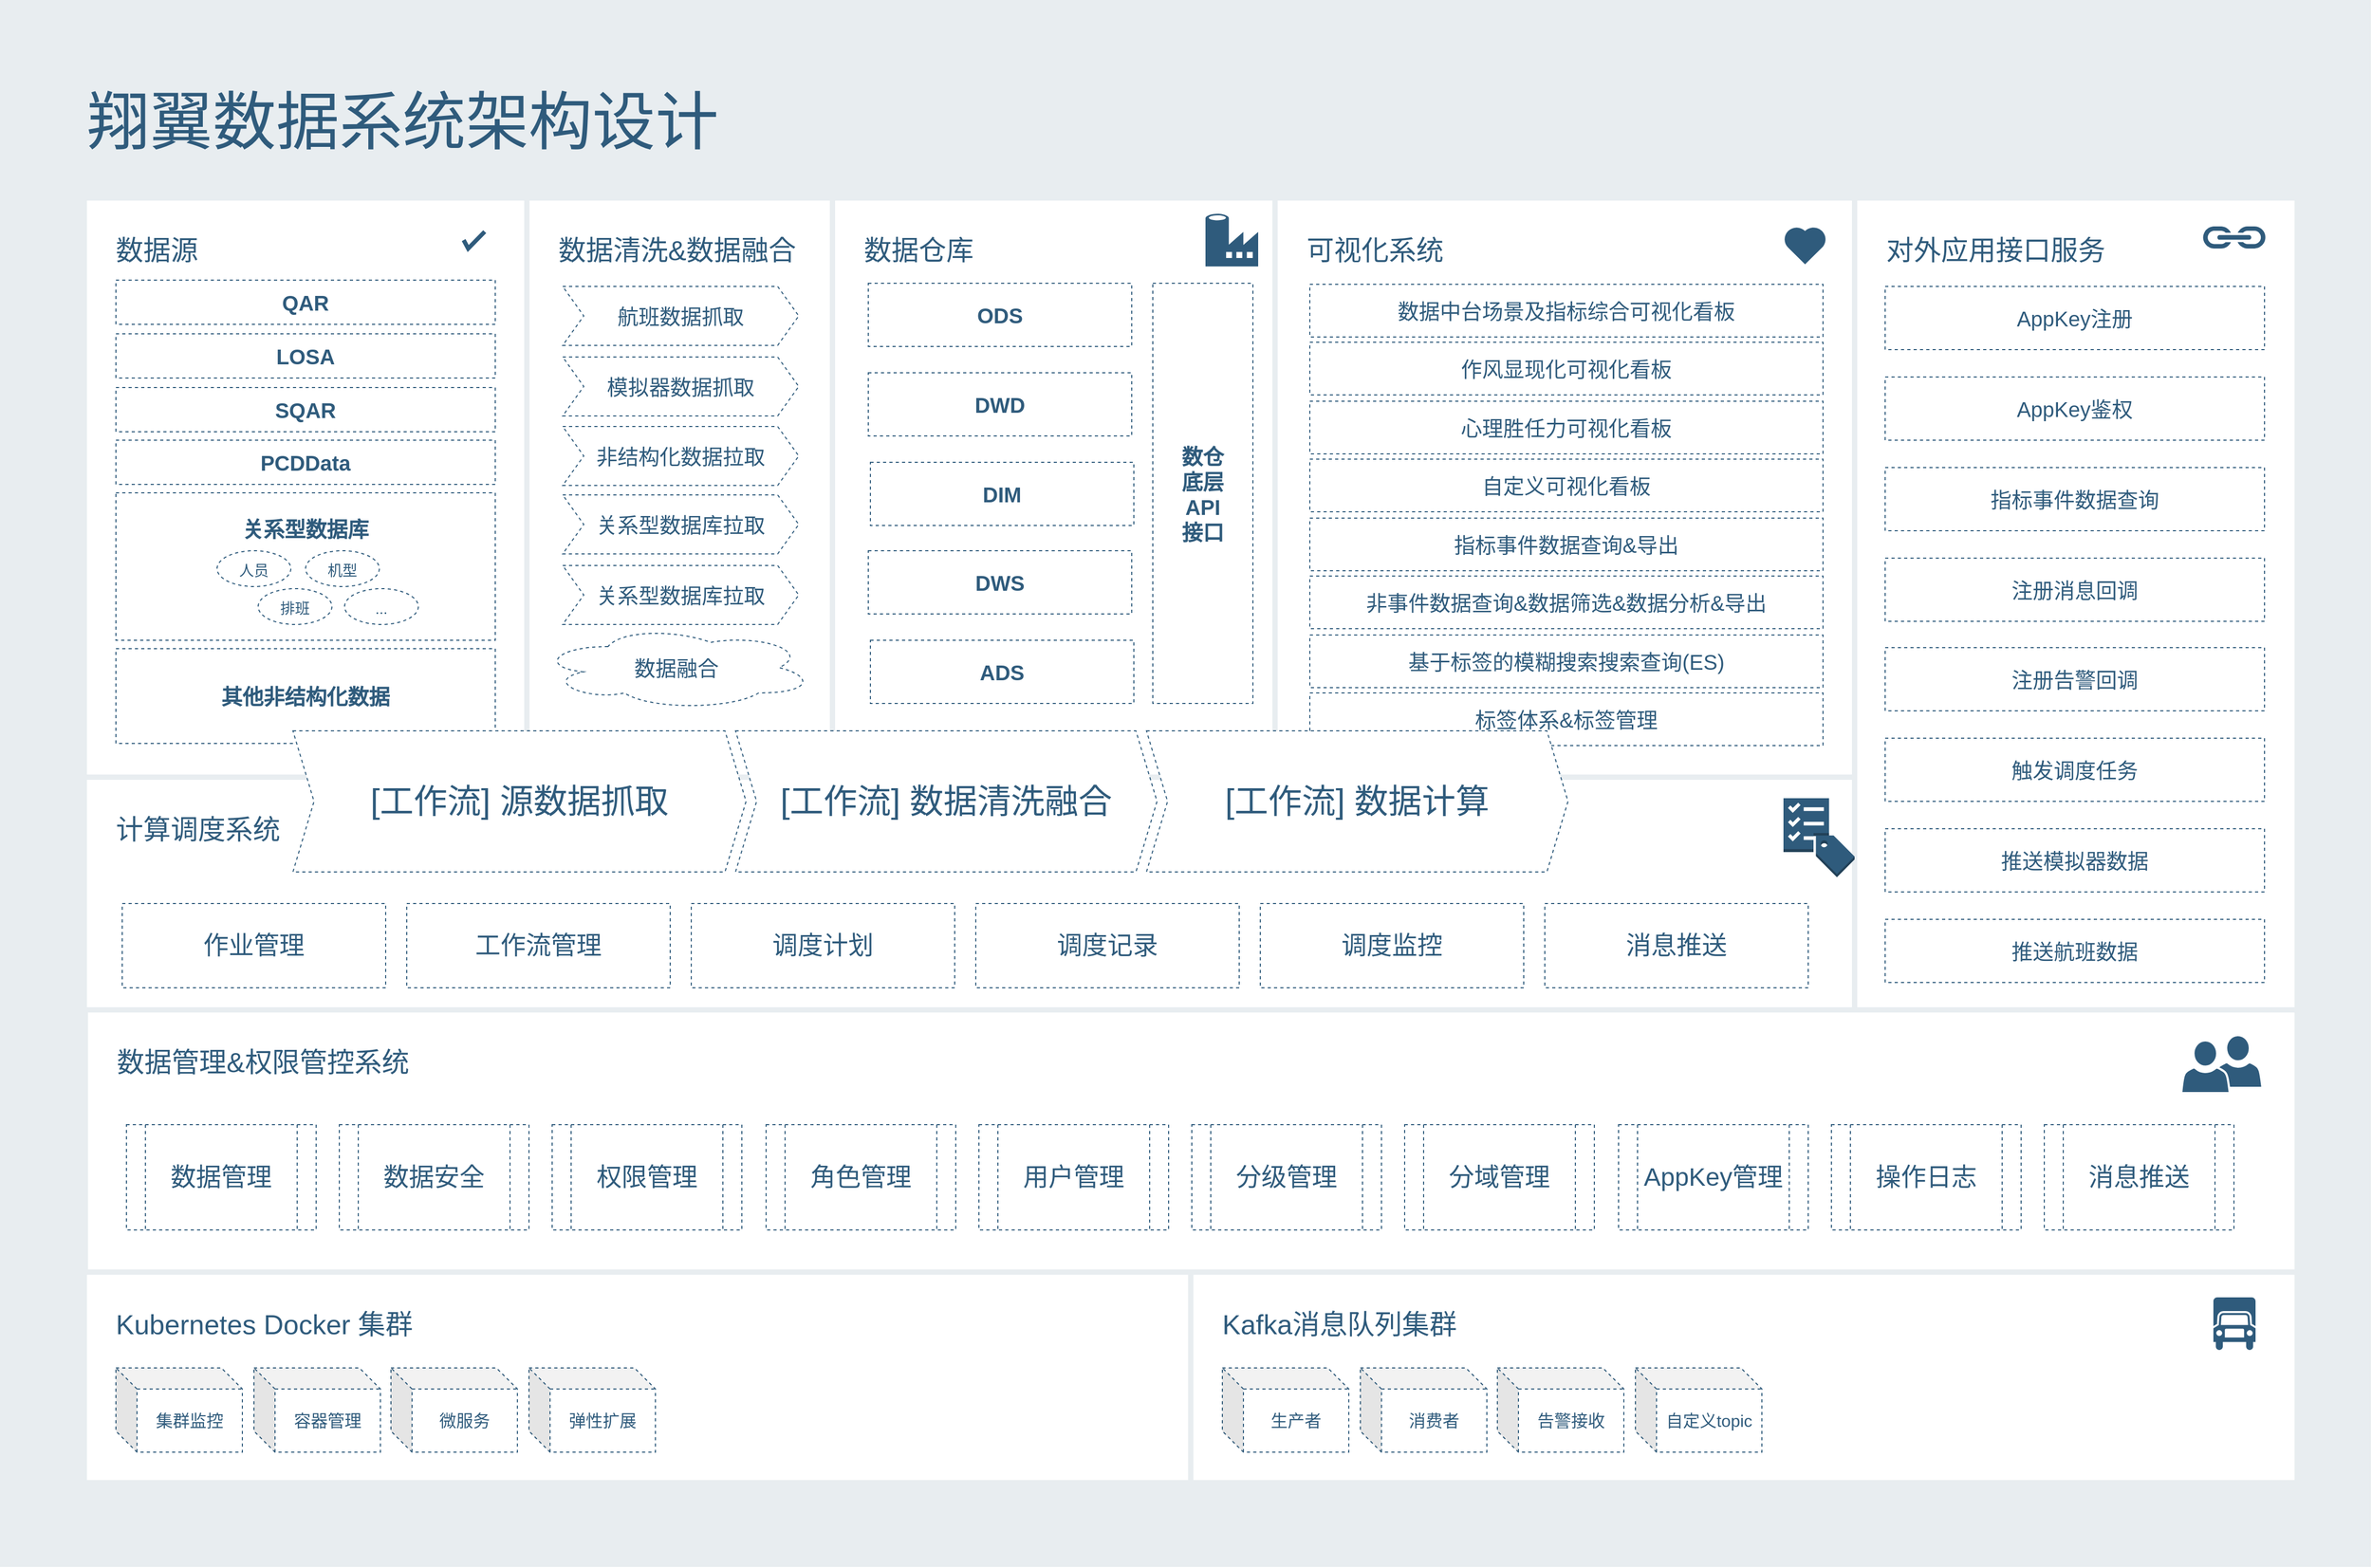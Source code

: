 <mxfile version="20.2.8" type="github">
  <diagram id="07fea595-8f29-1299-0266-81d95cde20df" name="Page-1">
    <mxGraphModel dx="5041" dy="1754" grid="1" gridSize="10" guides="1" tooltips="1" connect="1" arrows="1" fold="1" page="1" pageScale="1" pageWidth="1169" pageHeight="827" background="none" math="0" shadow="0">
      <root>
        <mxCell id="0" />
        <mxCell id="1" parent="0" />
        <mxCell id="698" value="" style="rounded=0;whiteSpace=wrap;html=1;shadow=0;labelBackgroundColor=none;strokeColor=none;strokeWidth=3;fillColor=#e8edf0;fontSize=60;fontColor=#2F5B7C;align=left;" parent="1" vertex="1">
          <mxGeometry x="-2290" y="32" width="2250" height="1488" as="geometry" />
        </mxCell>
        <mxCell id="700" value="&lt;font&gt;&lt;font style=&quot;font-size: 26px&quot;&gt;数据源&lt;/font&gt;&lt;br&gt;&lt;/font&gt;&lt;font style=&quot;font-size: 12px&quot;&gt;&lt;br style=&quot;font-size: 12px&quot;&gt;&lt;br&gt;&lt;/font&gt;&lt;div style=&quot;font-size: 12px&quot;&gt;&lt;br style=&quot;font-size: 12px&quot;&gt;&lt;/div&gt;" style="rounded=0;whiteSpace=wrap;html=1;shadow=0;labelBackgroundColor=none;strokeColor=#e8edf0;strokeWidth=5;fillColor=#ffffff;fontSize=12;fontColor=#2F5B7C;align=left;verticalAlign=top;spacing=30;" parent="1" vertex="1">
          <mxGeometry x="-2210" y="220" width="420" height="550" as="geometry" />
        </mxCell>
        <mxCell id="702" value="&lt;div&gt;&lt;font style=&quot;font-size: 26px;&quot;&gt;数据清洗&amp;amp;数据融合&lt;/font&gt;&lt;br&gt;&lt;/div&gt;&lt;div&gt;&lt;br&gt;&lt;/div&gt;" style="rounded=0;whiteSpace=wrap;html=1;shadow=0;labelBackgroundColor=none;strokeColor=#e8edf0;strokeWidth=5;fillColor=#ffffff;fontSize=12;fontColor=#2F5B7C;align=left;verticalAlign=top;spacing=30;" parent="1" vertex="1">
          <mxGeometry x="-1790" y="220" width="290" height="560" as="geometry" />
        </mxCell>
        <mxCell id="703" value="&lt;div style=&quot;font-size: 26px&quot;&gt;数据仓库&lt;br style=&quot;font-size: 12px;&quot;&gt;&lt;/div&gt;&lt;div&gt;&lt;b&gt;&lt;br&gt;&lt;/b&gt;&lt;/div&gt;&lt;div&gt;&lt;b&gt;&lt;br&gt;&lt;/b&gt;&lt;/div&gt;&lt;div&gt;&lt;b&gt;&lt;br&gt;&lt;/b&gt;&lt;/div&gt;&lt;div style=&quot;font-size: 10px&quot;&gt;&lt;br&gt;&lt;/div&gt;" style="rounded=0;whiteSpace=wrap;html=1;shadow=0;labelBackgroundColor=none;strokeColor=#e8edf0;strokeWidth=5;fillColor=#ffffff;fontSize=12;fontColor=#2F5B7C;align=left;verticalAlign=top;spacing=30;" parent="1" vertex="1">
          <mxGeometry x="-1500" y="220" width="420" height="550" as="geometry" />
        </mxCell>
        <mxCell id="704" value="&lt;div&gt;&lt;font style=&quot;font-size: 26px&quot;&gt;对外应用接口服务&lt;/font&gt;&lt;/div&gt;&lt;div&gt;&lt;br&gt;&lt;/div&gt;&lt;div&gt;&lt;br&gt;&lt;/div&gt;" style="rounded=0;whiteSpace=wrap;html=1;shadow=0;labelBackgroundColor=none;strokeColor=#e8edf0;strokeWidth=5;fillColor=#ffffff;fontSize=12;fontColor=#2F5B7C;align=left;verticalAlign=top;spacing=30;" parent="1" vertex="1">
          <mxGeometry x="-530" y="220" width="420" height="780" as="geometry" />
        </mxCell>
        <mxCell id="705" value="&lt;div&gt;&lt;font style=&quot;font-size: 26px&quot;&gt;可视化系统&lt;/font&gt;&lt;/div&gt;&lt;div&gt;&lt;br&gt;&lt;/div&gt;&lt;div&gt;&lt;br&gt;&lt;/div&gt;&lt;div style=&quot;font-size: 10px&quot;&gt;&lt;br&gt;&lt;/div&gt;" style="rounded=0;whiteSpace=wrap;html=1;shadow=0;labelBackgroundColor=none;strokeColor=#e8edf0;strokeWidth=5;fillColor=#ffffff;fontSize=12;fontColor=#2F5B7C;align=left;verticalAlign=top;spacing=30;" parent="1" vertex="1">
          <mxGeometry x="-1080" y="220" width="550" height="550" as="geometry" />
        </mxCell>
        <mxCell id="706" value="&lt;div style=&quot;font-size: 26px&quot;&gt;&lt;font style=&quot;font-size: 26px&quot;&gt;Kubernetes Docker 集群&lt;/font&gt;&lt;/div&gt;&lt;div&gt;&lt;br&gt;&lt;/div&gt;&lt;div style=&quot;font-size: 16px;&quot;&gt;&lt;br&gt;&lt;/div&gt;&lt;div&gt;&lt;br&gt;&lt;/div&gt;" style="rounded=0;whiteSpace=wrap;html=1;shadow=0;labelBackgroundColor=none;strokeColor=#e8edf0;strokeWidth=5;fillColor=#ffffff;fontSize=12;fontColor=#2F5B7C;align=left;verticalAlign=top;spacing=30;" parent="1" vertex="1">
          <mxGeometry x="-2210" y="1240" width="1050" height="200" as="geometry" />
        </mxCell>
        <mxCell id="707" value="&lt;div style=&quot;font-size: 26px&quot;&gt;&lt;font style=&quot;font-size: 26px&quot;&gt;Kafka消息队列集群&lt;/font&gt;&lt;/div&gt;&lt;div&gt;&lt;br&gt;&lt;/div&gt;&lt;div&gt;&lt;br&gt;&lt;/div&gt;" style="rounded=0;whiteSpace=wrap;html=1;shadow=0;labelBackgroundColor=none;strokeColor=#e8edf0;strokeWidth=5;fillColor=#ffffff;fontSize=12;fontColor=#2F5B7C;align=left;verticalAlign=top;spacing=30;" parent="1" vertex="1">
          <mxGeometry x="-1160" y="1240" width="1050" height="200" as="geometry" />
        </mxCell>
        <mxCell id="708" value="翔翼数据系统架构设计" style="text;html=1;resizable=0;points=[];autosize=1;align=left;verticalAlign=top;spacingTop=-4;fontSize=60;fontColor=#2F5B7C;" parent="1" vertex="1">
          <mxGeometry x="-2210" y="110" width="620" height="80" as="geometry" />
        </mxCell>
        <mxCell id="709" value="" style="html=1;verticalLabelPosition=bottom;labelBackgroundColor=#ffffff;verticalAlign=top;shadow=0;dashed=0;strokeWidth=4;shape=mxgraph.ios7.misc.check;strokeColor=#2F5B7C;fillColor=#ffffff;gradientColor=none;fontSize=12;fontColor=#2F5B7C;align=left;" parent="1" vertex="1">
          <mxGeometry x="-1850" y="252" width="20" height="16" as="geometry" />
        </mxCell>
        <mxCell id="711" value="" style="html=1;verticalLabelPosition=bottom;labelBackgroundColor=#ffffff;verticalAlign=top;strokeWidth=3;strokeColor=none;fillColor=#2F5B7C;shadow=0;dashed=0;shape=mxgraph.ios7.icons.heart;fontSize=12;fontColor=#2F5B7C;align=left;" parent="1" vertex="1">
          <mxGeometry x="-597.5" y="247" width="41" height="36" as="geometry" />
        </mxCell>
        <mxCell id="717" value="" style="shape=image;html=1;verticalAlign=top;verticalLabelPosition=bottom;labelBackgroundColor=#ffffff;imageAspect=0;aspect=fixed;image=https://cdn4.iconfinder.com/data/icons/evil-icons-user-interface/64/price-128.png;shadow=0;strokeColor=#e8edf0;strokeWidth=3;fillColor=#2F5B7C;gradientColor=none;fontSize=10;fontColor=#2F5B7C;align=left;" parent="1" vertex="1">
          <mxGeometry x="-1226" y="1260" width="58" height="58" as="geometry" />
        </mxCell>
        <mxCell id="719" value="" style="shadow=0;dashed=0;html=1;strokeColor=none;fillColor=#2F5B7C;labelPosition=center;verticalLabelPosition=bottom;verticalAlign=top;outlineConnect=0;shape=mxgraph.office.concepts.link;labelBackgroundColor=none;fontSize=10;fontColor=#000000;align=left;" parent="1" vertex="1">
          <mxGeometry x="-200" y="247" width="61" height="21" as="geometry" />
        </mxCell>
        <mxCell id="H14SYPXaXDiF_nDZO379-722" value="&lt;font style=&quot;font-size: 20px;&quot;&gt;&lt;b&gt;ODS&lt;/b&gt;&lt;/font&gt;" style="rounded=0;whiteSpace=wrap;html=1;strokeColor=#2F5B7C;dashed=1;fontColor=#2F5B7C;" parent="1" vertex="1">
          <mxGeometry x="-1466" y="301" width="250" height="60" as="geometry" />
        </mxCell>
        <mxCell id="H14SYPXaXDiF_nDZO379-723" value="&lt;font style=&quot;font-size: 20px;&quot;&gt;&lt;b&gt;DWD&lt;/b&gt;&lt;/font&gt;" style="rounded=0;whiteSpace=wrap;html=1;strokeColor=#2F5B7C;dashed=1;fontColor=#2F5B7C;" parent="1" vertex="1">
          <mxGeometry x="-1466" y="386" width="250" height="60" as="geometry" />
        </mxCell>
        <mxCell id="H14SYPXaXDiF_nDZO379-724" value="&lt;font style=&quot;font-size: 20px;&quot;&gt;&lt;b&gt;DIM&lt;/b&gt;&lt;/font&gt;" style="rounded=0;whiteSpace=wrap;html=1;strokeColor=#2F5B7C;dashed=1;fontColor=#2F5B7C;" parent="1" vertex="1">
          <mxGeometry x="-1464" y="471" width="250" height="60" as="geometry" />
        </mxCell>
        <mxCell id="H14SYPXaXDiF_nDZO379-725" value="&lt;font style=&quot;font-size: 20px;&quot;&gt;&lt;b&gt;DWS&lt;/b&gt;&lt;/font&gt;" style="rounded=0;whiteSpace=wrap;html=1;strokeColor=#2F5B7C;dashed=1;fontColor=#2F5B7C;" parent="1" vertex="1">
          <mxGeometry x="-1466" y="555" width="250" height="60" as="geometry" />
        </mxCell>
        <mxCell id="H14SYPXaXDiF_nDZO379-727" value="&lt;font style=&quot;font-size: 20px;&quot;&gt;&lt;b&gt;ADS&lt;/b&gt;&lt;/font&gt;" style="rounded=0;whiteSpace=wrap;html=1;strokeColor=#2F5B7C;dashed=1;fontColor=#2F5B7C;" parent="1" vertex="1">
          <mxGeometry x="-1464" y="640" width="250" height="60" as="geometry" />
        </mxCell>
        <mxCell id="H14SYPXaXDiF_nDZO379-728" value="&lt;font style=&quot;font-size: 20px;&quot;&gt;&lt;b&gt;数仓&lt;br&gt;底层&lt;br&gt;API&lt;br&gt;接口&lt;br&gt;&lt;/b&gt;&lt;/font&gt;" style="rounded=0;whiteSpace=wrap;html=1;strokeColor=#2F5B7C;dashed=1;fontColor=#2F5B7C;" parent="1" vertex="1">
          <mxGeometry x="-1196" y="301" width="95" height="399" as="geometry" />
        </mxCell>
        <mxCell id="H14SYPXaXDiF_nDZO379-729" value="" style="shadow=0;dashed=0;html=1;strokeColor=none;labelPosition=center;verticalLabelPosition=bottom;verticalAlign=top;shape=mxgraph.mscae.cloud.data_factory;fillColor=#2F5B7C;labelBackgroundColor=none;fontSize=10;fontColor=#2F5B7C;align=left;" parent="1" vertex="1">
          <mxGeometry x="-1146" y="235" width="50" height="50" as="geometry" />
        </mxCell>
        <mxCell id="H14SYPXaXDiF_nDZO379-731" value="&lt;div style=&quot;font-size: 26px&quot;&gt;计算调度系统&lt;br&gt;&lt;/div&gt;" style="rounded=0;whiteSpace=wrap;html=1;shadow=0;labelBackgroundColor=none;strokeColor=#e8edf0;strokeWidth=5;fillColor=#ffffff;fontSize=12;fontColor=#2F5B7C;align=left;verticalAlign=top;spacing=30;" parent="1" vertex="1">
          <mxGeometry x="-2210" y="770" width="1680" height="230" as="geometry" />
        </mxCell>
        <mxCell id="H14SYPXaXDiF_nDZO379-732" value="&lt;font style=&quot;font-size: 20px;&quot;&gt;&lt;b&gt;QAR&lt;/b&gt;&lt;/font&gt;" style="rounded=0;whiteSpace=wrap;html=1;strokeColor=#2F5B7C;dashed=1;fontColor=#2F5B7C;" parent="1" vertex="1">
          <mxGeometry x="-2180" y="298" width="360" height="42" as="geometry" />
        </mxCell>
        <mxCell id="718" value="" style="dashed=0;html=1;shape=mxgraph.aws3.checklist_cost;fillColor=#2F5B7C;gradientColor=none;shadow=0;labelBackgroundColor=none;strokeColor=none;strokeWidth=3;fontSize=10;fontColor=#2F5B7C;align=left;" parent="1" vertex="1">
          <mxGeometry x="-597.5" y="790" width="67.5" height="75" as="geometry" />
        </mxCell>
        <mxCell id="H14SYPXaXDiF_nDZO379-733" value="&lt;div style=&quot;font-size: 26px&quot;&gt;数据管理&amp;amp;权限管控系统&lt;/div&gt;" style="rounded=0;whiteSpace=wrap;html=1;shadow=0;labelBackgroundColor=none;strokeColor=#e8edf0;strokeWidth=5;fillColor=#ffffff;fontSize=12;fontColor=#2F5B7C;align=left;verticalAlign=top;spacing=30;" parent="1" vertex="1">
          <mxGeometry x="-2209" y="991" width="2099" height="249" as="geometry" />
        </mxCell>
        <mxCell id="720" value="" style="group" parent="1" vertex="1" connectable="0">
          <mxGeometry x="-220" y="1020" width="69" height="50" as="geometry" />
        </mxCell>
        <mxCell id="721" value="" style="shadow=0;dashed=0;html=1;strokeColor=#FFFFFF;labelPosition=center;verticalLabelPosition=bottom;verticalAlign=top;outlineConnect=0;shape=mxgraph.office.users.user;fillColor=#2F5B7C;labelBackgroundColor=none;fontSize=10;fontColor=#000000;align=left;strokeWidth=2;" parent="720" vertex="1">
          <mxGeometry x="31" y="-5" width="46" height="50" as="geometry" />
        </mxCell>
        <mxCell id="722" value="" style="shadow=0;dashed=0;html=1;strokeColor=#FFFFFF;labelPosition=center;verticalLabelPosition=bottom;verticalAlign=top;outlineConnect=0;shape=mxgraph.office.users.user;fillColor=#2F5B7C;labelBackgroundColor=none;fontSize=10;fontColor=#000000;align=left;strokeWidth=2;" parent="720" vertex="1">
          <mxGeometry width="46" height="50" as="geometry" />
        </mxCell>
        <mxCell id="H14SYPXaXDiF_nDZO379-736" value="&lt;span style=&quot;font-size: 32px;&quot;&gt;[工作流] 数据清洗融合&lt;/span&gt;" style="shape=step;perimeter=stepPerimeter;whiteSpace=wrap;html=1;fixedSize=1;dashed=1;fontSize=20;fontColor=#2F5B7C;strokeColor=#2F5B7C;" parent="1" vertex="1">
          <mxGeometry x="-1592" y="726" width="400" height="134" as="geometry" />
        </mxCell>
        <mxCell id="H14SYPXaXDiF_nDZO379-738" value="&lt;font style=&quot;font-size: 20px;&quot;&gt;&lt;b&gt;LOSA&lt;/b&gt;&lt;/font&gt;" style="rounded=0;whiteSpace=wrap;html=1;strokeColor=#2F5B7C;dashed=1;fontColor=#2F5B7C;" parent="1" vertex="1">
          <mxGeometry x="-2180" y="349" width="360" height="42" as="geometry" />
        </mxCell>
        <mxCell id="H14SYPXaXDiF_nDZO379-739" value="&lt;font style=&quot;font-size: 20px;&quot;&gt;&lt;b&gt;SQAR&lt;/b&gt;&lt;/font&gt;" style="rounded=0;whiteSpace=wrap;html=1;strokeColor=#2F5B7C;dashed=1;fontColor=#2F5B7C;" parent="1" vertex="1">
          <mxGeometry x="-2180" y="400" width="360" height="42" as="geometry" />
        </mxCell>
        <mxCell id="H14SYPXaXDiF_nDZO379-741" value="&lt;font style=&quot;font-size: 20px;&quot;&gt;&lt;b&gt;关系型数据库&lt;br&gt;&lt;br&gt;&lt;br&gt;&lt;br&gt;&lt;/b&gt;&lt;/font&gt;" style="rounded=0;whiteSpace=wrap;html=1;strokeColor=#2F5B7C;dashed=1;fontColor=#2F5B7C;align=center;" parent="1" vertex="1">
          <mxGeometry x="-2180" y="500" width="360" height="140" as="geometry" />
        </mxCell>
        <mxCell id="H14SYPXaXDiF_nDZO379-740" value="&lt;font style=&quot;font-size: 20px;&quot;&gt;&lt;b&gt;PCDData&lt;/b&gt;&lt;/font&gt;" style="rounded=0;whiteSpace=wrap;html=1;strokeColor=#2F5B7C;dashed=1;fontColor=#2F5B7C;" parent="1" vertex="1">
          <mxGeometry x="-2180" y="450" width="360" height="42" as="geometry" />
        </mxCell>
        <mxCell id="H14SYPXaXDiF_nDZO379-742" value="&lt;font style=&quot;font-size: 20px;&quot;&gt;&lt;b&gt;其他非结构化数据&lt;br&gt;&lt;/b&gt;&lt;/font&gt;" style="rounded=0;whiteSpace=wrap;html=1;strokeColor=#2F5B7C;dashed=1;fontColor=#2F5B7C;align=center;" parent="1" vertex="1">
          <mxGeometry x="-2180" y="648" width="360" height="90" as="geometry" />
        </mxCell>
        <mxCell id="H14SYPXaXDiF_nDZO379-734" value="&lt;font style=&quot;font-size: 32px;&quot;&gt;[工作流] 源数据抓取&lt;/font&gt;" style="shape=step;perimeter=stepPerimeter;whiteSpace=wrap;html=1;fixedSize=1;dashed=1;fontSize=20;fontColor=#2F5B7C;strokeColor=#2F5B7C;" parent="1" vertex="1">
          <mxGeometry x="-2012" y="726" width="430" height="134" as="geometry" />
        </mxCell>
        <mxCell id="H14SYPXaXDiF_nDZO379-743" value="&lt;font style=&quot;font-size: 14px; line-height: 0.1;&quot;&gt;人员&lt;br&gt;&lt;/font&gt;" style="ellipse;whiteSpace=wrap;html=1;dashed=1;fontSize=32;fontColor=#2F5B7C;strokeColor=#2F5B7C;verticalAlign=bottom;" parent="1" vertex="1">
          <mxGeometry x="-2084" y="555" width="70" height="34" as="geometry" />
        </mxCell>
        <mxCell id="H14SYPXaXDiF_nDZO379-744" value="&lt;font style=&quot;font-size: 14px; line-height: 0.1;&quot;&gt;排班&lt;br&gt;&lt;/font&gt;" style="ellipse;whiteSpace=wrap;html=1;dashed=1;fontSize=32;fontColor=#2F5B7C;strokeColor=#2F5B7C;verticalAlign=bottom;" parent="1" vertex="1">
          <mxGeometry x="-2045" y="591" width="70" height="34" as="geometry" />
        </mxCell>
        <mxCell id="H14SYPXaXDiF_nDZO379-745" value="&lt;font style=&quot;font-size: 14px; line-height: 0.1;&quot;&gt;机型&lt;br&gt;&lt;/font&gt;" style="ellipse;whiteSpace=wrap;html=1;dashed=1;fontSize=32;fontColor=#2F5B7C;strokeColor=#2F5B7C;verticalAlign=bottom;" parent="1" vertex="1">
          <mxGeometry x="-2000" y="555" width="70" height="34" as="geometry" />
        </mxCell>
        <mxCell id="H14SYPXaXDiF_nDZO379-747" value="&lt;font style=&quot;font-size: 14px; line-height: 0.1;&quot;&gt;...&lt;br&gt;&lt;/font&gt;" style="ellipse;whiteSpace=wrap;html=1;dashed=1;fontSize=32;fontColor=#2F5B7C;strokeColor=#2F5B7C;verticalAlign=bottom;" parent="1" vertex="1">
          <mxGeometry x="-1963" y="591" width="70" height="34" as="geometry" />
        </mxCell>
        <mxCell id="H14SYPXaXDiF_nDZO379-752" value="&lt;font style=&quot;font-size: 20px;&quot;&gt;航班数据抓取&lt;/font&gt;" style="shape=step;perimeter=stepPerimeter;whiteSpace=wrap;html=1;fixedSize=1;dashed=1;fontSize=14;fontColor=#2F5B7C;strokeColor=#2F5B7C;" parent="1" vertex="1">
          <mxGeometry x="-1756" y="304" width="224" height="56" as="geometry" />
        </mxCell>
        <mxCell id="H14SYPXaXDiF_nDZO379-753" value="&lt;font style=&quot;font-size: 20px;&quot;&gt;模拟器数据抓取&lt;/font&gt;" style="shape=step;perimeter=stepPerimeter;whiteSpace=wrap;html=1;fixedSize=1;dashed=1;fontSize=14;fontColor=#2F5B7C;strokeColor=#2F5B7C;" parent="1" vertex="1">
          <mxGeometry x="-1756" y="371" width="224" height="56" as="geometry" />
        </mxCell>
        <mxCell id="H14SYPXaXDiF_nDZO379-754" value="&lt;font style=&quot;font-size: 20px;&quot;&gt;非结构化数据拉取&lt;/font&gt;" style="shape=step;perimeter=stepPerimeter;whiteSpace=wrap;html=1;fixedSize=1;dashed=1;fontSize=14;fontColor=#2F5B7C;strokeColor=#2F5B7C;" parent="1" vertex="1">
          <mxGeometry x="-1756" y="437" width="224" height="56" as="geometry" />
        </mxCell>
        <mxCell id="H14SYPXaXDiF_nDZO379-755" value="&lt;span style=&quot;font-size: 20px;&quot;&gt;关系型数据库拉取&lt;/span&gt;" style="shape=step;perimeter=stepPerimeter;whiteSpace=wrap;html=1;fixedSize=1;dashed=1;fontSize=14;fontColor=#2F5B7C;strokeColor=#2F5B7C;" parent="1" vertex="1">
          <mxGeometry x="-1756" y="502" width="224" height="56" as="geometry" />
        </mxCell>
        <mxCell id="H14SYPXaXDiF_nDZO379-756" value="&lt;span style=&quot;font-size: 20px;&quot;&gt;关系型数据库拉取&lt;/span&gt;" style="shape=step;perimeter=stepPerimeter;whiteSpace=wrap;html=1;fixedSize=1;dashed=1;fontSize=14;fontColor=#2F5B7C;strokeColor=#2F5B7C;" parent="1" vertex="1">
          <mxGeometry x="-1756" y="569" width="224" height="56" as="geometry" />
        </mxCell>
        <mxCell id="H14SYPXaXDiF_nDZO379-758" value="数据融合" style="ellipse;shape=cloud;whiteSpace=wrap;html=1;dashed=1;fontSize=20;fontColor=#2F5B7C;strokeColor=#2F5B7C;" parent="1" vertex="1">
          <mxGeometry x="-1778" y="626" width="260" height="80" as="geometry" />
        </mxCell>
        <mxCell id="716" value="" style="shape=mxgraph.signs.transportation.truck_6;html=1;fillColor=#2F5B7C;strokeColor=none;verticalLabelPosition=bottom;verticalAlign=top;align=center;shadow=0;labelBackgroundColor=none;fontSize=10;fontColor=#2F5B7C;aspect=fixed;" parent="1" vertex="1">
          <mxGeometry x="-189.5" y="1264" width="40" height="50" as="geometry" />
        </mxCell>
        <mxCell id="H14SYPXaXDiF_nDZO379-760" value="AppKey注册" style="rounded=0;whiteSpace=wrap;html=1;dashed=1;fontSize=20;fontColor=#2F5B7C;strokeColor=#2F5B7C;" parent="1" vertex="1">
          <mxGeometry x="-501" y="304" width="360" height="60" as="geometry" />
        </mxCell>
        <mxCell id="H14SYPXaXDiF_nDZO379-761" value="AppKey鉴权" style="rounded=0;whiteSpace=wrap;html=1;dashed=1;fontSize=20;fontColor=#2F5B7C;strokeColor=#2F5B7C;" parent="1" vertex="1">
          <mxGeometry x="-501" y="390" width="360" height="60" as="geometry" />
        </mxCell>
        <mxCell id="H14SYPXaXDiF_nDZO379-762" value="集群监控" style="shape=cube;whiteSpace=wrap;html=1;boundedLbl=1;backgroundOutline=1;darkOpacity=0.05;darkOpacity2=0.1;dashed=1;fontSize=16;fontColor=#2F5B7C;strokeColor=#2F5B7C;" parent="1" vertex="1">
          <mxGeometry x="-2180" y="1331" width="120" height="80" as="geometry" />
        </mxCell>
        <mxCell id="H14SYPXaXDiF_nDZO379-763" value="容器管理" style="shape=cube;whiteSpace=wrap;html=1;boundedLbl=1;backgroundOutline=1;darkOpacity=0.05;darkOpacity2=0.1;dashed=1;fontSize=16;fontColor=#2F5B7C;strokeColor=#2F5B7C;" parent="1" vertex="1">
          <mxGeometry x="-2049" y="1331" width="120" height="80" as="geometry" />
        </mxCell>
        <mxCell id="H14SYPXaXDiF_nDZO379-764" value="微服务" style="shape=cube;whiteSpace=wrap;html=1;boundedLbl=1;backgroundOutline=1;darkOpacity=0.05;darkOpacity2=0.1;dashed=1;fontSize=16;fontColor=#2F5B7C;strokeColor=#2F5B7C;" parent="1" vertex="1">
          <mxGeometry x="-1919" y="1331" width="120" height="80" as="geometry" />
        </mxCell>
        <mxCell id="H14SYPXaXDiF_nDZO379-765" value="弹性扩展" style="shape=cube;whiteSpace=wrap;html=1;boundedLbl=1;backgroundOutline=1;darkOpacity=0.05;darkOpacity2=0.1;dashed=1;fontSize=16;fontColor=#2F5B7C;strokeColor=#2F5B7C;" parent="1" vertex="1">
          <mxGeometry x="-1788" y="1331" width="120" height="80" as="geometry" />
        </mxCell>
        <mxCell id="H14SYPXaXDiF_nDZO379-766" value="生产者" style="shape=cube;whiteSpace=wrap;html=1;boundedLbl=1;backgroundOutline=1;darkOpacity=0.05;darkOpacity2=0.1;dashed=1;fontSize=16;fontColor=#2F5B7C;strokeColor=#2F5B7C;" parent="1" vertex="1">
          <mxGeometry x="-1130" y="1331" width="120" height="80" as="geometry" />
        </mxCell>
        <mxCell id="H14SYPXaXDiF_nDZO379-767" value="消费者" style="shape=cube;whiteSpace=wrap;html=1;boundedLbl=1;backgroundOutline=1;darkOpacity=0.05;darkOpacity2=0.1;dashed=1;fontSize=16;fontColor=#2F5B7C;strokeColor=#2F5B7C;" parent="1" vertex="1">
          <mxGeometry x="-999" y="1331" width="120" height="80" as="geometry" />
        </mxCell>
        <mxCell id="H14SYPXaXDiF_nDZO379-768" value="告警接收" style="shape=cube;whiteSpace=wrap;html=1;boundedLbl=1;backgroundOutline=1;darkOpacity=0.05;darkOpacity2=0.1;dashed=1;fontSize=16;fontColor=#2F5B7C;strokeColor=#2F5B7C;" parent="1" vertex="1">
          <mxGeometry x="-869" y="1331" width="120" height="80" as="geometry" />
        </mxCell>
        <mxCell id="H14SYPXaXDiF_nDZO379-769" value="自定义topic" style="shape=cube;whiteSpace=wrap;html=1;boundedLbl=1;backgroundOutline=1;darkOpacity=0.05;darkOpacity2=0.1;dashed=1;fontSize=16;fontColor=#2F5B7C;strokeColor=#2F5B7C;" parent="1" vertex="1">
          <mxGeometry x="-738" y="1331" width="120" height="80" as="geometry" />
        </mxCell>
        <mxCell id="H14SYPXaXDiF_nDZO379-771" value="&lt;font style=&quot;font-size: 24px;&quot;&gt;权限管理&lt;/font&gt;" style="shape=process;whiteSpace=wrap;html=1;backgroundOutline=1;dashed=1;fontSize=16;fontColor=#2F5B7C;strokeColor=#2F5B7C;" parent="1" vertex="1">
          <mxGeometry x="-1766" y="1100" width="180" height="100" as="geometry" />
        </mxCell>
        <mxCell id="H14SYPXaXDiF_nDZO379-775" value="&lt;font style=&quot;font-size: 24px;&quot;&gt;角色管理&lt;/font&gt;" style="shape=process;whiteSpace=wrap;html=1;backgroundOutline=1;dashed=1;fontSize=16;fontColor=#2F5B7C;strokeColor=#2F5B7C;" parent="1" vertex="1">
          <mxGeometry x="-1563" y="1100" width="180" height="100" as="geometry" />
        </mxCell>
        <mxCell id="H14SYPXaXDiF_nDZO379-776" value="&lt;font style=&quot;font-size: 24px;&quot;&gt;用户管理&lt;/font&gt;" style="shape=process;whiteSpace=wrap;html=1;backgroundOutline=1;dashed=1;fontSize=16;fontColor=#2F5B7C;strokeColor=#2F5B7C;" parent="1" vertex="1">
          <mxGeometry x="-1361" y="1100" width="180" height="100" as="geometry" />
        </mxCell>
        <mxCell id="H14SYPXaXDiF_nDZO379-777" value="&lt;font style=&quot;font-size: 24px;&quot;&gt;分级管理&lt;/font&gt;" style="shape=process;whiteSpace=wrap;html=1;backgroundOutline=1;dashed=1;fontSize=16;fontColor=#2F5B7C;strokeColor=#2F5B7C;" parent="1" vertex="1">
          <mxGeometry x="-1159" y="1100" width="180" height="100" as="geometry" />
        </mxCell>
        <mxCell id="H14SYPXaXDiF_nDZO379-778" value="&lt;font style=&quot;font-size: 24px;&quot;&gt;分域管理&lt;/font&gt;" style="shape=process;whiteSpace=wrap;html=1;backgroundOutline=1;dashed=1;fontSize=16;fontColor=#2F5B7C;strokeColor=#2F5B7C;" parent="1" vertex="1">
          <mxGeometry x="-957" y="1100" width="180" height="100" as="geometry" />
        </mxCell>
        <mxCell id="H14SYPXaXDiF_nDZO379-779" value="&lt;font style=&quot;font-size: 24px;&quot;&gt;数据管理&lt;/font&gt;" style="shape=process;whiteSpace=wrap;html=1;backgroundOutline=1;dashed=1;fontSize=16;fontColor=#2F5B7C;strokeColor=#2F5B7C;" parent="1" vertex="1">
          <mxGeometry x="-2170" y="1100" width="180" height="100" as="geometry" />
        </mxCell>
        <mxCell id="H14SYPXaXDiF_nDZO379-780" value="&lt;font style=&quot;font-size: 24px;&quot;&gt;数据安全&lt;/font&gt;" style="shape=process;whiteSpace=wrap;html=1;backgroundOutline=1;dashed=1;fontSize=16;fontColor=#2F5B7C;strokeColor=#2F5B7C;" parent="1" vertex="1">
          <mxGeometry x="-1968" y="1100" width="180" height="100" as="geometry" />
        </mxCell>
        <mxCell id="H14SYPXaXDiF_nDZO379-781" value="&lt;font style=&quot;font-size: 24px;&quot;&gt;作业管理&lt;/font&gt;" style="rounded=0;whiteSpace=wrap;html=1;strokeColor=#2F5B7C;dashed=1;fontColor=#2F5B7C;" parent="1" vertex="1">
          <mxGeometry x="-2174" y="890" width="250" height="80" as="geometry" />
        </mxCell>
        <mxCell id="H14SYPXaXDiF_nDZO379-782" value="&lt;font style=&quot;font-size: 24px;&quot;&gt;工作流管理&lt;/font&gt;" style="rounded=0;whiteSpace=wrap;html=1;strokeColor=#2F5B7C;dashed=1;fontColor=#2F5B7C;" parent="1" vertex="1">
          <mxGeometry x="-1904" y="890" width="250" height="80" as="geometry" />
        </mxCell>
        <mxCell id="H14SYPXaXDiF_nDZO379-783" value="&lt;span style=&quot;font-size: 24px;&quot;&gt;调度计划&lt;/span&gt;" style="rounded=0;whiteSpace=wrap;html=1;strokeColor=#2F5B7C;dashed=1;fontColor=#2F5B7C;" parent="1" vertex="1">
          <mxGeometry x="-1634" y="890" width="250" height="80" as="geometry" />
        </mxCell>
        <mxCell id="H14SYPXaXDiF_nDZO379-784" value="&lt;span style=&quot;font-size: 24px;&quot;&gt;调度记录&lt;/span&gt;" style="rounded=0;whiteSpace=wrap;html=1;strokeColor=#2F5B7C;dashed=1;fontColor=#2F5B7C;" parent="1" vertex="1">
          <mxGeometry x="-1364" y="890" width="250" height="80" as="geometry" />
        </mxCell>
        <mxCell id="H14SYPXaXDiF_nDZO379-785" value="&lt;span style=&quot;font-size: 24px;&quot;&gt;调度监控&lt;/span&gt;" style="rounded=0;whiteSpace=wrap;html=1;strokeColor=#2F5B7C;dashed=1;fontColor=#2F5B7C;" parent="1" vertex="1">
          <mxGeometry x="-1094" y="890" width="250" height="80" as="geometry" />
        </mxCell>
        <mxCell id="H14SYPXaXDiF_nDZO379-786" value="&lt;span style=&quot;font-size: 24px;&quot;&gt;消息推送&lt;/span&gt;" style="rounded=0;whiteSpace=wrap;html=1;strokeColor=#2F5B7C;dashed=1;fontColor=#2F5B7C;" parent="1" vertex="1">
          <mxGeometry x="-824" y="890" width="250" height="80" as="geometry" />
        </mxCell>
        <mxCell id="H14SYPXaXDiF_nDZO379-787" value="&lt;font style=&quot;font-size: 24px;&quot;&gt;操作日志&lt;/font&gt;" style="shape=process;whiteSpace=wrap;html=1;backgroundOutline=1;dashed=1;fontSize=16;fontColor=#2F5B7C;strokeColor=#2F5B7C;" parent="1" vertex="1">
          <mxGeometry x="-552" y="1100" width="180" height="100" as="geometry" />
        </mxCell>
        <mxCell id="H14SYPXaXDiF_nDZO379-788" value="&lt;font style=&quot;font-size: 24px;&quot;&gt;消息推送&lt;/font&gt;" style="shape=process;whiteSpace=wrap;html=1;backgroundOutline=1;dashed=1;fontSize=16;fontColor=#2F5B7C;strokeColor=#2F5B7C;" parent="1" vertex="1">
          <mxGeometry x="-350" y="1100" width="180" height="100" as="geometry" />
        </mxCell>
        <mxCell id="H14SYPXaXDiF_nDZO379-789" value="&lt;font style=&quot;font-size: 20px;&quot;&gt;基于标签的模糊搜索搜索查询(ES)&lt;/font&gt;" style="rounded=0;whiteSpace=wrap;html=1;strokeColor=#2F5B7C;dashed=1;fontColor=#2F5B7C;" parent="1" vertex="1">
          <mxGeometry x="-1047" y="635" width="487" height="50" as="geometry" />
        </mxCell>
        <mxCell id="H14SYPXaXDiF_nDZO379-790" value="&lt;font style=&quot;font-size: 20px;&quot;&gt;标签体系&amp;amp;标签管理&lt;/font&gt;" style="rounded=0;whiteSpace=wrap;html=1;strokeColor=#2F5B7C;dashed=1;fontColor=#2F5B7C;" parent="1" vertex="1">
          <mxGeometry x="-1047" y="690" width="487" height="50" as="geometry" />
        </mxCell>
        <mxCell id="H14SYPXaXDiF_nDZO379-737" value="&lt;span style=&quot;font-size: 32px;&quot;&gt;[工作流] 数据计算&lt;/span&gt;" style="shape=step;perimeter=stepPerimeter;whiteSpace=wrap;html=1;fixedSize=1;dashed=1;fontSize=20;fontColor=#2F5B7C;strokeColor=#2F5B7C;" parent="1" vertex="1">
          <mxGeometry x="-1202" y="726" width="400" height="134" as="geometry" />
        </mxCell>
        <mxCell id="H14SYPXaXDiF_nDZO379-793" value="&lt;span style=&quot;font-size: 20px;&quot;&gt;非事件数据查询&amp;amp;数据筛选&amp;amp;数据分析&amp;amp;导出&lt;/span&gt;" style="rounded=0;whiteSpace=wrap;html=1;strokeColor=#2F5B7C;dashed=1;fontColor=#2F5B7C;" parent="1" vertex="1">
          <mxGeometry x="-1047" y="579" width="487" height="50" as="geometry" />
        </mxCell>
        <mxCell id="H14SYPXaXDiF_nDZO379-794" value="&lt;span style=&quot;font-size: 20px;&quot;&gt;指标事件数据查询&amp;amp;导出&lt;/span&gt;" style="rounded=0;whiteSpace=wrap;html=1;strokeColor=#2F5B7C;dashed=1;fontColor=#2F5B7C;" parent="1" vertex="1">
          <mxGeometry x="-1047" y="524" width="487" height="50" as="geometry" />
        </mxCell>
        <mxCell id="H14SYPXaXDiF_nDZO379-795" value="&lt;span style=&quot;font-size: 20px;&quot;&gt;自定义可视化看板&lt;/span&gt;" style="rounded=0;whiteSpace=wrap;html=1;strokeColor=#2F5B7C;dashed=1;fontColor=#2F5B7C;" parent="1" vertex="1">
          <mxGeometry x="-1047" y="468" width="487" height="50" as="geometry" />
        </mxCell>
        <mxCell id="H14SYPXaXDiF_nDZO379-796" value="&lt;span style=&quot;font-size: 20px;&quot;&gt;心理胜任力可视化看板&lt;/span&gt;" style="rounded=0;whiteSpace=wrap;html=1;strokeColor=#2F5B7C;dashed=1;fontColor=#2F5B7C;" parent="1" vertex="1">
          <mxGeometry x="-1047" y="413" width="487" height="50" as="geometry" />
        </mxCell>
        <mxCell id="H14SYPXaXDiF_nDZO379-797" value="&lt;span style=&quot;font-size: 20px;&quot;&gt;作风显现化可视化看板&lt;/span&gt;" style="rounded=0;whiteSpace=wrap;html=1;strokeColor=#2F5B7C;dashed=1;fontColor=#2F5B7C;" parent="1" vertex="1">
          <mxGeometry x="-1047" y="357" width="487" height="50" as="geometry" />
        </mxCell>
        <mxCell id="H14SYPXaXDiF_nDZO379-798" value="&lt;div&gt;&lt;span style=&quot;font-size: 20px;&quot;&gt;数据中台场景及指标综合可视化看板&lt;/span&gt;&lt;/div&gt;" style="rounded=0;whiteSpace=wrap;html=1;strokeColor=#2F5B7C;dashed=1;fontColor=#2F5B7C;" parent="1" vertex="1">
          <mxGeometry x="-1047" y="302" width="487" height="50" as="geometry" />
        </mxCell>
        <mxCell id="H14SYPXaXDiF_nDZO379-799" value="指标事件数据查询" style="rounded=0;whiteSpace=wrap;html=1;dashed=1;fontSize=20;fontColor=#2F5B7C;strokeColor=#2F5B7C;" parent="1" vertex="1">
          <mxGeometry x="-501" y="476" width="360" height="60" as="geometry" />
        </mxCell>
        <mxCell id="H14SYPXaXDiF_nDZO379-800" value="注册消息回调" style="rounded=0;whiteSpace=wrap;html=1;dashed=1;fontSize=20;fontColor=#2F5B7C;strokeColor=#2F5B7C;" parent="1" vertex="1">
          <mxGeometry x="-501" y="562" width="360" height="60" as="geometry" />
        </mxCell>
        <mxCell id="H14SYPXaXDiF_nDZO379-801" value="注册告警回调" style="rounded=0;whiteSpace=wrap;html=1;dashed=1;fontSize=20;fontColor=#2F5B7C;strokeColor=#2F5B7C;" parent="1" vertex="1">
          <mxGeometry x="-501" y="647" width="360" height="60" as="geometry" />
        </mxCell>
        <mxCell id="H14SYPXaXDiF_nDZO379-802" value="触发调度任务" style="rounded=0;whiteSpace=wrap;html=1;dashed=1;fontSize=20;fontColor=#2F5B7C;strokeColor=#2F5B7C;" parent="1" vertex="1">
          <mxGeometry x="-501" y="733" width="360" height="60" as="geometry" />
        </mxCell>
        <mxCell id="H14SYPXaXDiF_nDZO379-803" value="推送模拟器数据" style="rounded=0;whiteSpace=wrap;html=1;dashed=1;fontSize=20;fontColor=#2F5B7C;strokeColor=#2F5B7C;" parent="1" vertex="1">
          <mxGeometry x="-501" y="819" width="360" height="60" as="geometry" />
        </mxCell>
        <mxCell id="H14SYPXaXDiF_nDZO379-804" value="推送航班数据" style="rounded=0;whiteSpace=wrap;html=1;dashed=1;fontSize=20;fontColor=#2F5B7C;strokeColor=#2F5B7C;" parent="1" vertex="1">
          <mxGeometry x="-501" y="905" width="360" height="60" as="geometry" />
        </mxCell>
        <mxCell id="H14SYPXaXDiF_nDZO379-805" value="&lt;span style=&quot;font-size: 24px;&quot;&gt;AppKey管理&lt;/span&gt;" style="shape=process;whiteSpace=wrap;html=1;backgroundOutline=1;dashed=1;fontSize=16;fontColor=#2F5B7C;strokeColor=#2F5B7C;" parent="1" vertex="1">
          <mxGeometry x="-754" y="1100" width="180" height="100" as="geometry" />
        </mxCell>
      </root>
    </mxGraphModel>
  </diagram>
</mxfile>
